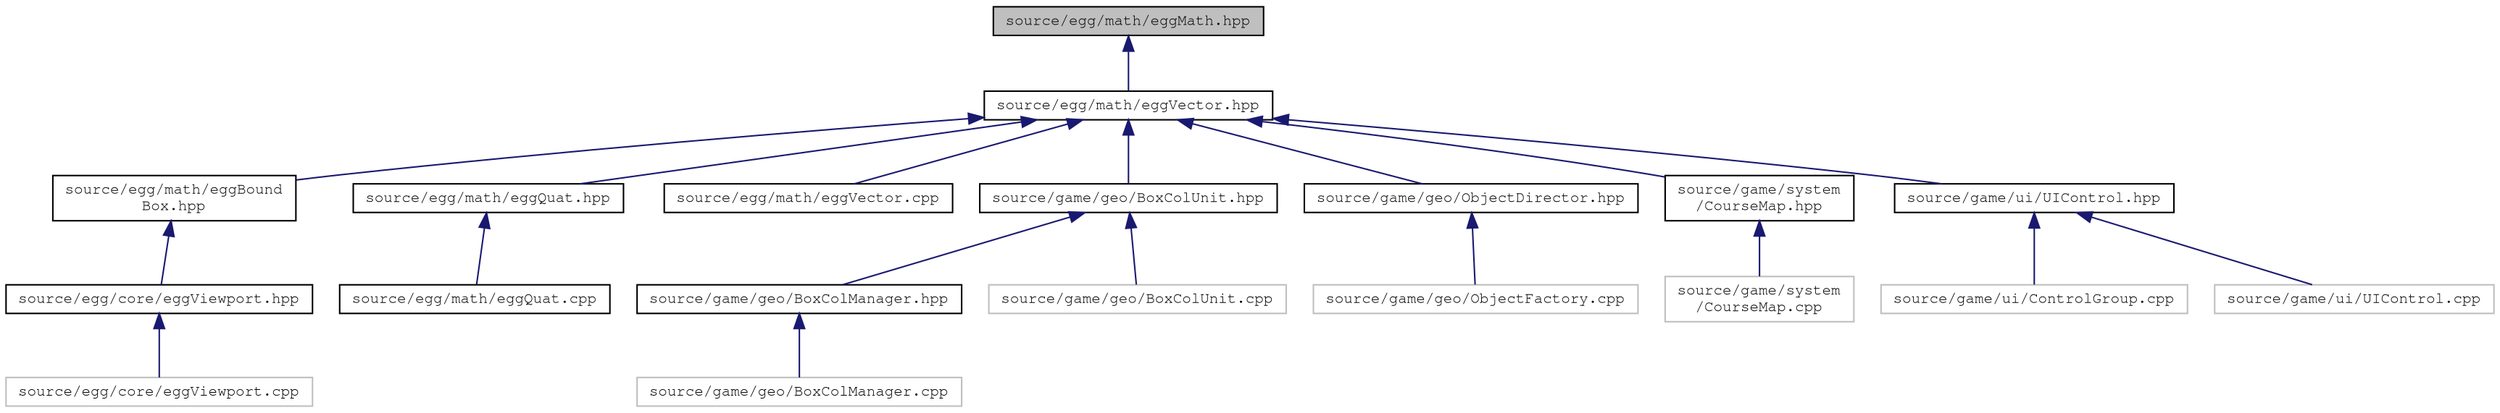 digraph "source/egg/math/eggMath.hpp"
{
 // LATEX_PDF_SIZE
  edge [fontname="FreeMono",fontsize="10",labelfontname="FreeMono",labelfontsize="10"];
  node [fontname="FreeMono",fontsize="10",shape=record];
  Node1 [label="source/egg/math/eggMath.hpp",height=0.2,width=0.4,color="black", fillcolor="grey75", style="filled", fontcolor="black",tooltip="Provides a compile-time generic interface for performing basic math operations on a certain type."];
  Node1 -> Node2 [dir="back",color="midnightblue",fontsize="10",style="solid",fontname="FreeMono"];
  Node2 [label="source/egg/math/eggVector.hpp",height=0.2,width=0.4,color="black", fillcolor="white", style="filled",URL="$egg_vector_8hpp.html",tooltip="TODO."];
  Node2 -> Node3 [dir="back",color="midnightblue",fontsize="10",style="solid",fontname="FreeMono"];
  Node3 [label="source/egg/math/eggBound\lBox.hpp",height=0.2,width=0.4,color="black", fillcolor="white", style="filled",URL="$egg_bound_box_8hpp_source.html",tooltip=" "];
  Node3 -> Node4 [dir="back",color="midnightblue",fontsize="10",style="solid",fontname="FreeMono"];
  Node4 [label="source/egg/core/eggViewport.hpp",height=0.2,width=0.4,color="black", fillcolor="white", style="filled",URL="$egg_viewport_8hpp.html",tooltip="TODO."];
  Node4 -> Node5 [dir="back",color="midnightblue",fontsize="10",style="solid",fontname="FreeMono"];
  Node5 [label="source/egg/core/eggViewport.cpp",height=0.2,width=0.4,color="grey75", fillcolor="white", style="filled",tooltip=" "];
  Node2 -> Node6 [dir="back",color="midnightblue",fontsize="10",style="solid",fontname="FreeMono"];
  Node6 [label="source/egg/math/eggQuat.hpp",height=0.2,width=0.4,color="black", fillcolor="white", style="filled",URL="$egg_quat_8hpp.html",tooltip="TODO."];
  Node6 -> Node7 [dir="back",color="midnightblue",fontsize="10",style="solid",fontname="FreeMono"];
  Node7 [label="source/egg/math/eggQuat.cpp",height=0.2,width=0.4,color="black", fillcolor="white", style="filled",URL="$egg_quat_8cpp.html",tooltip="TODO."];
  Node2 -> Node8 [dir="back",color="midnightblue",fontsize="10",style="solid",fontname="FreeMono"];
  Node8 [label="source/egg/math/eggVector.cpp",height=0.2,width=0.4,color="black", fillcolor="white", style="filled",URL="$egg_vector_8cpp.html",tooltip="TODO."];
  Node2 -> Node9 [dir="back",color="midnightblue",fontsize="10",style="solid",fontname="FreeMono"];
  Node9 [label="source/game/geo/BoxColUnit.hpp",height=0.2,width=0.4,color="black", fillcolor="white", style="filled",URL="$_box_col_unit_8hpp_source.html",tooltip=" "];
  Node9 -> Node10 [dir="back",color="midnightblue",fontsize="10",style="solid",fontname="FreeMono"];
  Node10 [label="source/game/geo/BoxColManager.hpp",height=0.2,width=0.4,color="black", fillcolor="white", style="filled",URL="$_box_col_manager_8hpp_source.html",tooltip=" "];
  Node10 -> Node11 [dir="back",color="midnightblue",fontsize="10",style="solid",fontname="FreeMono"];
  Node11 [label="source/game/geo/BoxColManager.cpp",height=0.2,width=0.4,color="grey75", fillcolor="white", style="filled",tooltip=" "];
  Node9 -> Node12 [dir="back",color="midnightblue",fontsize="10",style="solid",fontname="FreeMono"];
  Node12 [label="source/game/geo/BoxColUnit.cpp",height=0.2,width=0.4,color="grey75", fillcolor="white", style="filled",tooltip=" "];
  Node2 -> Node13 [dir="back",color="midnightblue",fontsize="10",style="solid",fontname="FreeMono"];
  Node13 [label="source/game/geo/ObjectDirector.hpp",height=0.2,width=0.4,color="black", fillcolor="white", style="filled",URL="$_object_director_8hpp.html",tooltip="Manages the objects and related tables!"];
  Node13 -> Node14 [dir="back",color="midnightblue",fontsize="10",style="solid",fontname="FreeMono"];
  Node14 [label="source/game/geo/ObjectFactory.cpp",height=0.2,width=0.4,color="grey75", fillcolor="white", style="filled",tooltip=" "];
  Node2 -> Node15 [dir="back",color="midnightblue",fontsize="10",style="solid",fontname="FreeMono"];
  Node15 [label="source/game/system\l/CourseMap.hpp",height=0.2,width=0.4,color="black", fillcolor="white", style="filled",URL="$_course_map_8hpp_source.html",tooltip=" "];
  Node15 -> Node16 [dir="back",color="midnightblue",fontsize="10",style="solid",fontname="FreeMono"];
  Node16 [label="source/game/system\l/CourseMap.cpp",height=0.2,width=0.4,color="grey75", fillcolor="white", style="filled",tooltip=" "];
  Node2 -> Node17 [dir="back",color="midnightblue",fontsize="10",style="solid",fontname="FreeMono"];
  Node17 [label="source/game/ui/UIControl.hpp",height=0.2,width=0.4,color="black", fillcolor="white", style="filled",URL="$_u_i_control_8hpp_source.html",tooltip=" "];
  Node17 -> Node18 [dir="back",color="midnightblue",fontsize="10",style="solid",fontname="FreeMono"];
  Node18 [label="source/game/ui/ControlGroup.cpp",height=0.2,width=0.4,color="grey75", fillcolor="white", style="filled",tooltip=" "];
  Node17 -> Node19 [dir="back",color="midnightblue",fontsize="10",style="solid",fontname="FreeMono"];
  Node19 [label="source/game/ui/UIControl.cpp",height=0.2,width=0.4,color="grey75", fillcolor="white", style="filled",tooltip=" "];
}
